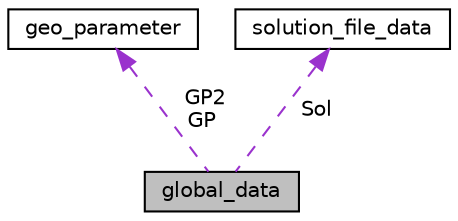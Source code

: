 digraph "global_data"
{
  edge [fontname="Helvetica",fontsize="10",labelfontname="Helvetica",labelfontsize="10"];
  node [fontname="Helvetica",fontsize="10",shape=record];
  Node1 [label="global_data",height=0.2,width=0.4,color="black", fillcolor="grey75", style="filled", fontcolor="black"];
  Node2 -> Node1 [dir="back",color="darkorchid3",fontsize="10",style="dashed",label=" GP2\nGP" ,fontname="Helvetica"];
  Node2 [label="geo_parameter",height=0.2,width=0.4,color="black", fillcolor="white", style="filled",URL="$d9/d51/classgeo__parameter.html"];
  Node3 -> Node1 [dir="back",color="darkorchid3",fontsize="10",style="dashed",label=" Sol" ,fontname="Helvetica"];
  Node3 [label="solution_file_data",height=0.2,width=0.4,color="black", fillcolor="white", style="filled",URL="$d2/d06/structsolution__file__data.html"];
}
